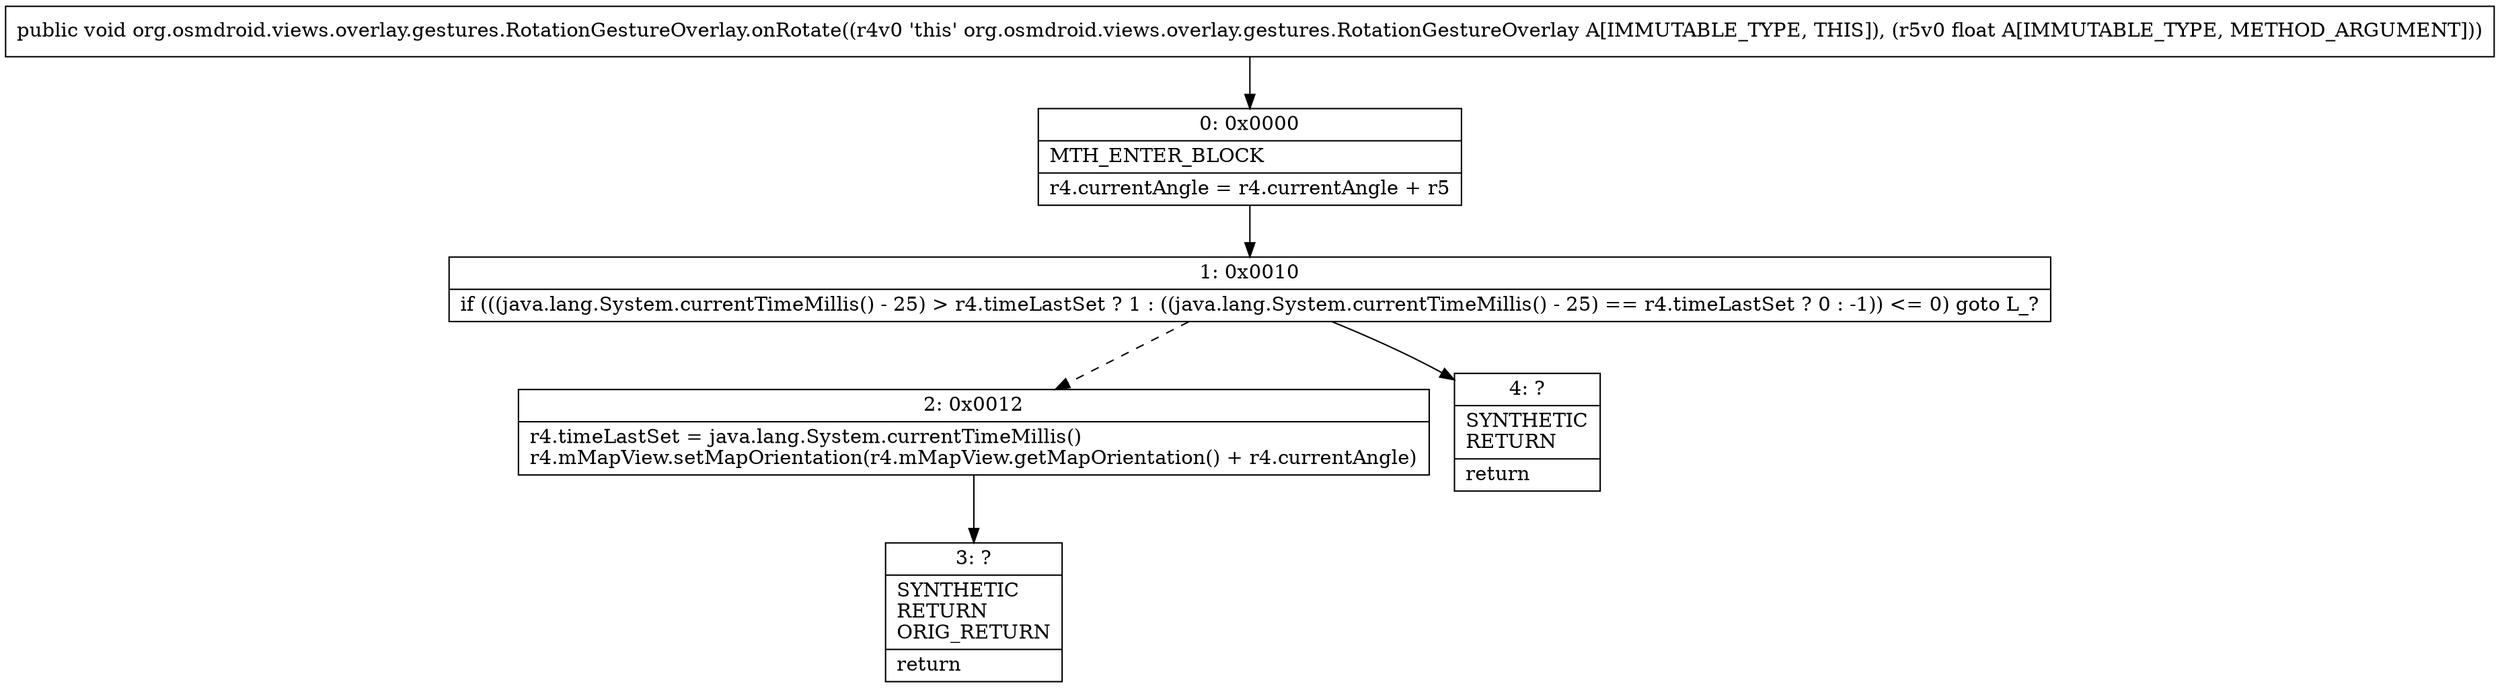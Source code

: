 digraph "CFG fororg.osmdroid.views.overlay.gestures.RotationGestureOverlay.onRotate(F)V" {
Node_0 [shape=record,label="{0\:\ 0x0000|MTH_ENTER_BLOCK\l|r4.currentAngle = r4.currentAngle + r5\l}"];
Node_1 [shape=record,label="{1\:\ 0x0010|if (((java.lang.System.currentTimeMillis() \- 25) \> r4.timeLastSet ? 1 : ((java.lang.System.currentTimeMillis() \- 25) == r4.timeLastSet ? 0 : \-1)) \<= 0) goto L_?\l}"];
Node_2 [shape=record,label="{2\:\ 0x0012|r4.timeLastSet = java.lang.System.currentTimeMillis()\lr4.mMapView.setMapOrientation(r4.mMapView.getMapOrientation() + r4.currentAngle)\l}"];
Node_3 [shape=record,label="{3\:\ ?|SYNTHETIC\lRETURN\lORIG_RETURN\l|return\l}"];
Node_4 [shape=record,label="{4\:\ ?|SYNTHETIC\lRETURN\l|return\l}"];
MethodNode[shape=record,label="{public void org.osmdroid.views.overlay.gestures.RotationGestureOverlay.onRotate((r4v0 'this' org.osmdroid.views.overlay.gestures.RotationGestureOverlay A[IMMUTABLE_TYPE, THIS]), (r5v0 float A[IMMUTABLE_TYPE, METHOD_ARGUMENT])) }"];
MethodNode -> Node_0;
Node_0 -> Node_1;
Node_1 -> Node_2[style=dashed];
Node_1 -> Node_4;
Node_2 -> Node_3;
}

